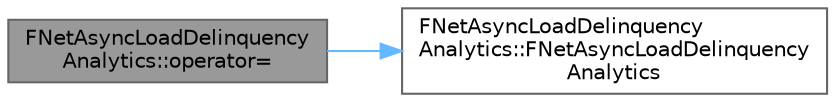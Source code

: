 digraph "FNetAsyncLoadDelinquencyAnalytics::operator="
{
 // INTERACTIVE_SVG=YES
 // LATEX_PDF_SIZE
  bgcolor="transparent";
  edge [fontname=Helvetica,fontsize=10,labelfontname=Helvetica,labelfontsize=10];
  node [fontname=Helvetica,fontsize=10,shape=box,height=0.2,width=0.4];
  rankdir="LR";
  Node1 [id="Node000001",label="FNetAsyncLoadDelinquency\lAnalytics::operator=",height=0.2,width=0.4,color="gray40", fillcolor="grey60", style="filled", fontcolor="black",tooltip=" "];
  Node1 -> Node2 [id="edge1_Node000001_Node000002",color="steelblue1",style="solid",tooltip=" "];
  Node2 [id="Node000002",label="FNetAsyncLoadDelinquency\lAnalytics::FNetAsyncLoadDelinquency\lAnalytics",height=0.2,width=0.4,color="grey40", fillcolor="white", style="filled",URL="$d2/dc0/structFNetAsyncLoadDelinquencyAnalytics.html#a8ef3039acab304d0d5cee532f2137439",tooltip=" "];
}
